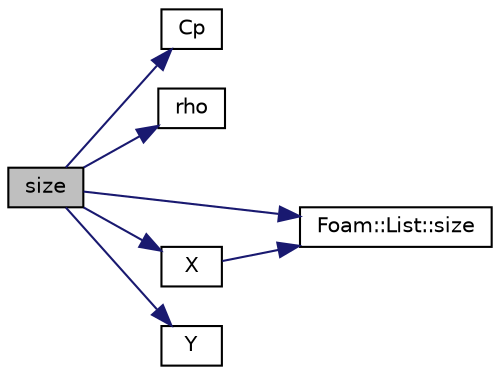 digraph "size"
{
  bgcolor="transparent";
  edge [fontname="Helvetica",fontsize="10",labelfontname="Helvetica",labelfontsize="10"];
  node [fontname="Helvetica",fontsize="10",shape=record];
  rankdir="LR";
  Node1 [label="size",height=0.2,width=0.4,color="black", fillcolor="grey75", style="filled", fontcolor="black"];
  Node1 -> Node2 [color="midnightblue",fontsize="10",style="solid",fontname="Helvetica"];
  Node2 [label="Cp",height=0.2,width=0.4,color="black",URL="$a02454.html#ae76b688357e09c34efe380b3418c6d8a",tooltip="Calculate the mixture heat capacity [J/(kg K)] as a function. "];
  Node1 -> Node3 [color="midnightblue",fontsize="10",style="solid",fontname="Helvetica"];
  Node3 [label="rho",height=0.2,width=0.4,color="black",URL="$a02454.html#accf66077b13a92c8cafd7efdf9b16c11",tooltip="Calculate the mixture density [kg/m^3] as a function of. "];
  Node1 -> Node4 [color="midnightblue",fontsize="10",style="solid",fontname="Helvetica"];
  Node4 [label="Foam::List::size",height=0.2,width=0.4,color="black",URL="$a01397.html#a8a5f6fa29bd4b500caf186f60245b384",tooltip="Override size to be inconsistent with allocated storage. "];
  Node1 -> Node5 [color="midnightblue",fontsize="10",style="solid",fontname="Helvetica"];
  Node5 [label="X",height=0.2,width=0.4,color="black",URL="$a02454.html#a3ca3d8001d29e23710a95ca9c9ef6eff",tooltip="Returns the mole fractions, given mass fractions. "];
  Node5 -> Node4 [color="midnightblue",fontsize="10",style="solid",fontname="Helvetica"];
  Node1 -> Node6 [color="midnightblue",fontsize="10",style="solid",fontname="Helvetica"];
  Node6 [label="Y",height=0.2,width=0.4,color="black",URL="$a02454.html#ac16fcd868412be83992066b0f129b387",tooltip="Returns the mass fractions, given mole fractions. "];
}
